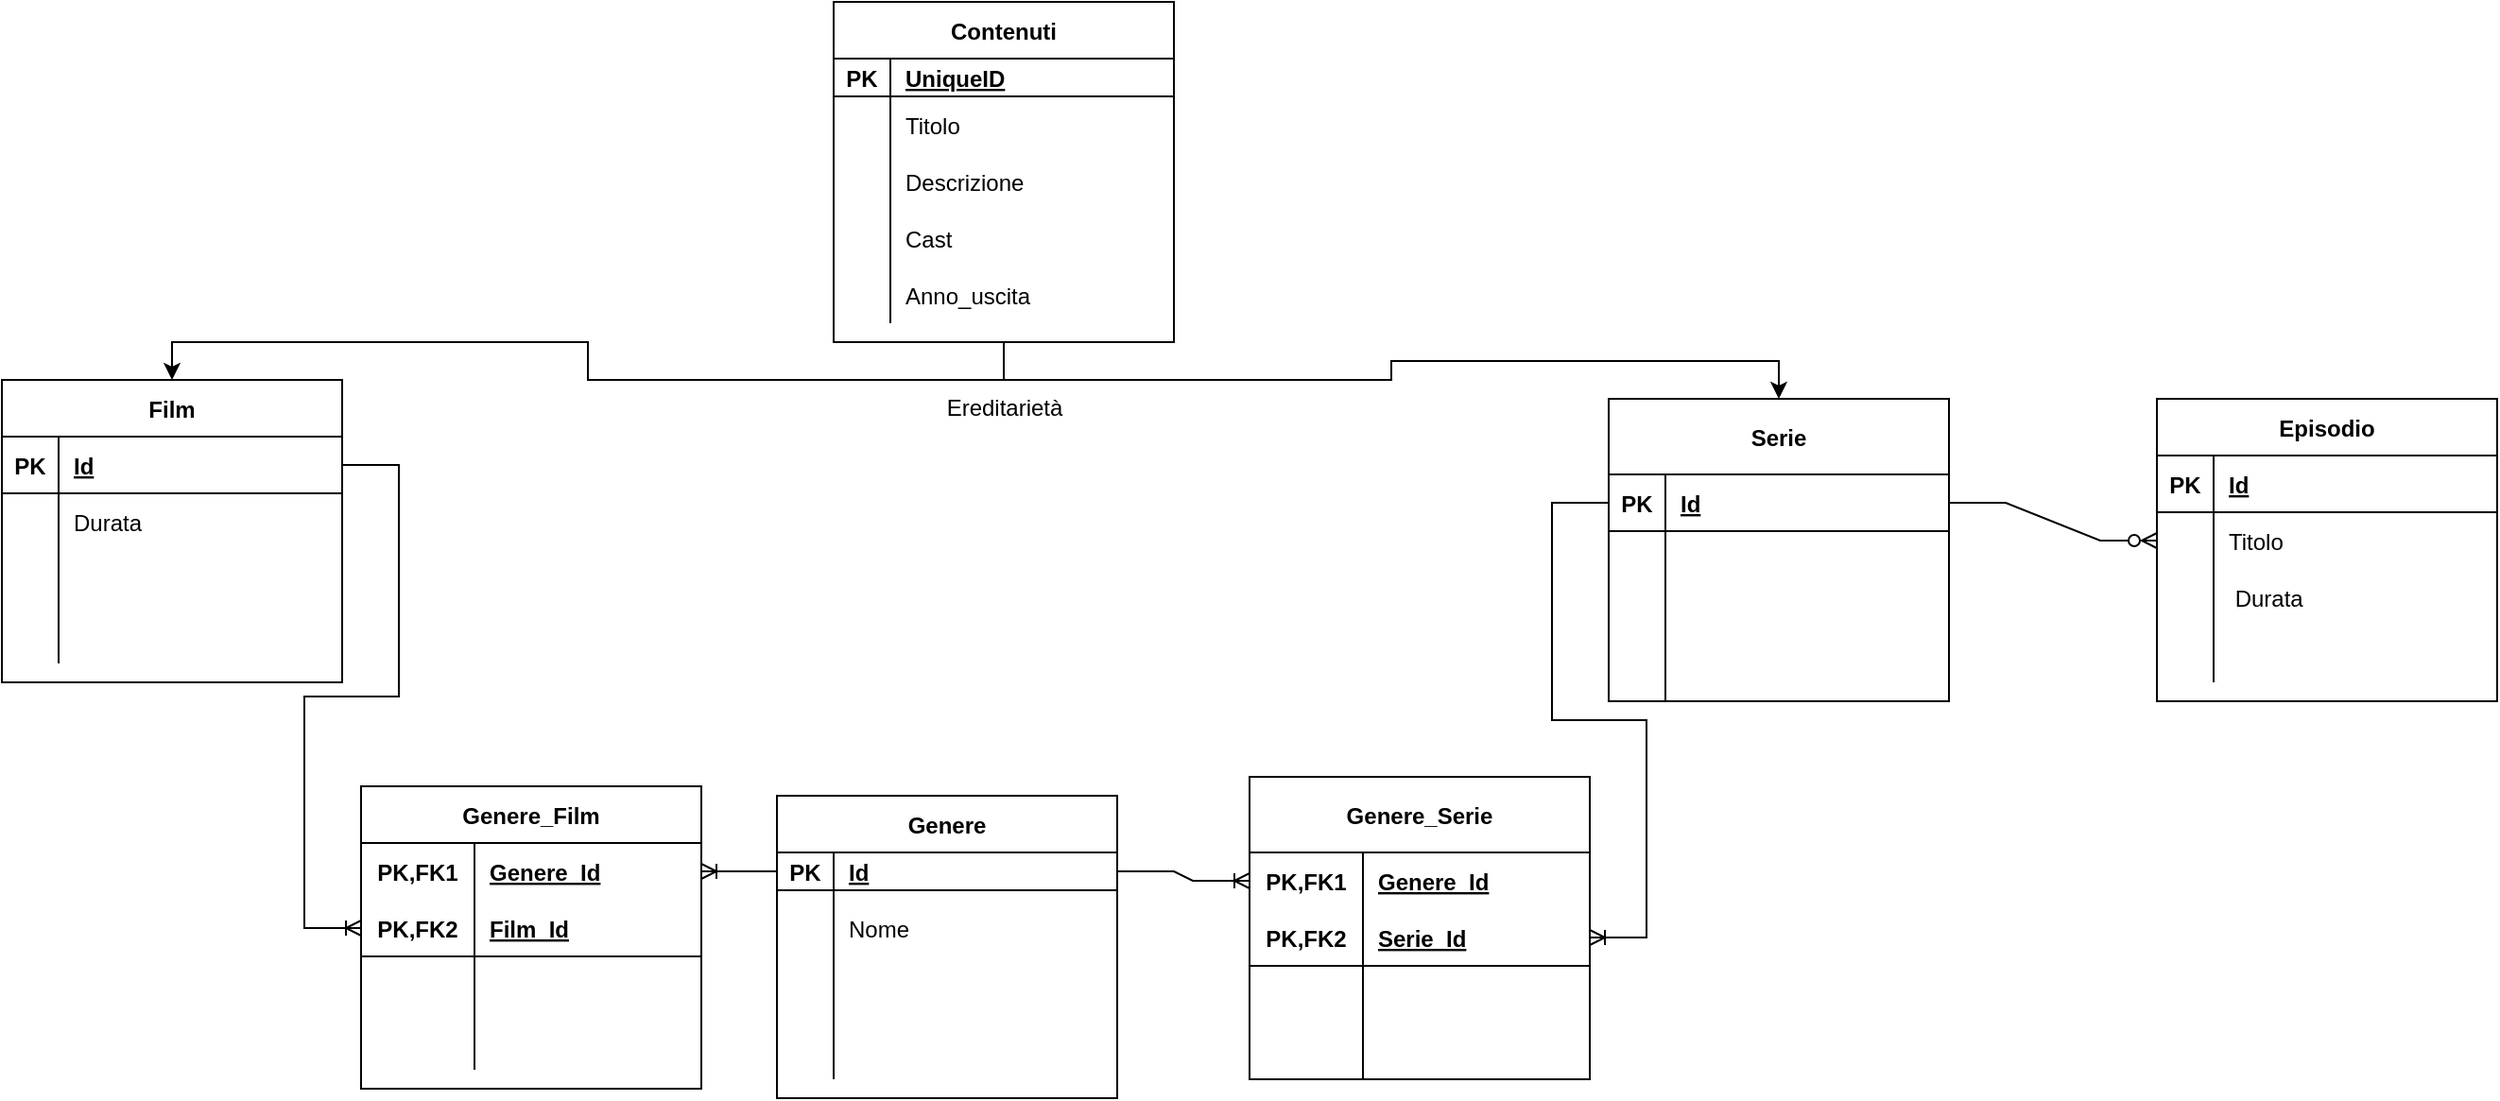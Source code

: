 <mxfile version="20.2.2" type="device"><diagram id="aQBiJ2Sm8svhBN93wrtI" name="Pagina-1"><mxGraphModel dx="2294" dy="796" grid="1" gridSize="10" guides="1" tooltips="1" connect="1" arrows="1" fold="1" page="1" pageScale="1" pageWidth="827" pageHeight="1169" math="0" shadow="0"><root><mxCell id="0"/><mxCell id="1" parent="0"/><mxCell id="qf43TFGxX3N0M-GqEvg_-2" value="Genere" style="shape=table;startSize=30;container=1;collapsible=1;childLayout=tableLayout;fixedRows=1;rowLines=0;fontStyle=1;align=center;resizeLast=1;" parent="1" vertex="1"><mxGeometry x="270" y="430" width="180" height="160" as="geometry"/></mxCell><mxCell id="qf43TFGxX3N0M-GqEvg_-3" value="" style="shape=tableRow;horizontal=0;startSize=0;swimlaneHead=0;swimlaneBody=0;fillColor=none;collapsible=0;dropTarget=0;points=[[0,0.5],[1,0.5]];portConstraint=eastwest;top=0;left=0;right=0;bottom=1;" parent="qf43TFGxX3N0M-GqEvg_-2" vertex="1"><mxGeometry y="30" width="180" height="20" as="geometry"/></mxCell><mxCell id="qf43TFGxX3N0M-GqEvg_-4" value="PK" style="shape=partialRectangle;connectable=0;fillColor=none;top=0;left=0;bottom=0;right=0;fontStyle=1;overflow=hidden;" parent="qf43TFGxX3N0M-GqEvg_-3" vertex="1"><mxGeometry width="30" height="20" as="geometry"><mxRectangle width="30" height="20" as="alternateBounds"/></mxGeometry></mxCell><mxCell id="qf43TFGxX3N0M-GqEvg_-5" value="Id" style="shape=partialRectangle;connectable=0;fillColor=none;top=0;left=0;bottom=0;right=0;align=left;spacingLeft=6;fontStyle=5;overflow=hidden;" parent="qf43TFGxX3N0M-GqEvg_-3" vertex="1"><mxGeometry x="30" width="150" height="20" as="geometry"><mxRectangle width="150" height="20" as="alternateBounds"/></mxGeometry></mxCell><mxCell id="qf43TFGxX3N0M-GqEvg_-6" value="" style="shape=tableRow;horizontal=0;startSize=0;swimlaneHead=0;swimlaneBody=0;fillColor=none;collapsible=0;dropTarget=0;points=[[0,0.5],[1,0.5]];portConstraint=eastwest;top=0;left=0;right=0;bottom=0;" parent="qf43TFGxX3N0M-GqEvg_-2" vertex="1"><mxGeometry y="50" width="180" height="40" as="geometry"/></mxCell><mxCell id="qf43TFGxX3N0M-GqEvg_-7" value="" style="shape=partialRectangle;connectable=0;fillColor=none;top=0;left=0;bottom=0;right=0;editable=1;overflow=hidden;" parent="qf43TFGxX3N0M-GqEvg_-6" vertex="1"><mxGeometry width="30" height="40" as="geometry"><mxRectangle width="30" height="40" as="alternateBounds"/></mxGeometry></mxCell><mxCell id="qf43TFGxX3N0M-GqEvg_-8" value="Nome" style="shape=partialRectangle;connectable=0;fillColor=none;top=0;left=0;bottom=0;right=0;align=left;spacingLeft=6;overflow=hidden;" parent="qf43TFGxX3N0M-GqEvg_-6" vertex="1"><mxGeometry x="30" width="150" height="40" as="geometry"><mxRectangle width="150" height="40" as="alternateBounds"/></mxGeometry></mxCell><mxCell id="qf43TFGxX3N0M-GqEvg_-9" value="" style="shape=tableRow;horizontal=0;startSize=0;swimlaneHead=0;swimlaneBody=0;fillColor=none;collapsible=0;dropTarget=0;points=[[0,0.5],[1,0.5]];portConstraint=eastwest;top=0;left=0;right=0;bottom=0;" parent="qf43TFGxX3N0M-GqEvg_-2" vertex="1"><mxGeometry y="90" width="180" height="30" as="geometry"/></mxCell><mxCell id="qf43TFGxX3N0M-GqEvg_-10" value="" style="shape=partialRectangle;connectable=0;fillColor=none;top=0;left=0;bottom=0;right=0;editable=1;overflow=hidden;" parent="qf43TFGxX3N0M-GqEvg_-9" vertex="1"><mxGeometry width="30" height="30" as="geometry"><mxRectangle width="30" height="30" as="alternateBounds"/></mxGeometry></mxCell><mxCell id="qf43TFGxX3N0M-GqEvg_-11" value="" style="shape=partialRectangle;connectable=0;fillColor=none;top=0;left=0;bottom=0;right=0;align=left;spacingLeft=6;overflow=hidden;" parent="qf43TFGxX3N0M-GqEvg_-9" vertex="1"><mxGeometry x="30" width="150" height="30" as="geometry"><mxRectangle width="150" height="30" as="alternateBounds"/></mxGeometry></mxCell><mxCell id="qf43TFGxX3N0M-GqEvg_-12" value="" style="shape=tableRow;horizontal=0;startSize=0;swimlaneHead=0;swimlaneBody=0;fillColor=none;collapsible=0;dropTarget=0;points=[[0,0.5],[1,0.5]];portConstraint=eastwest;top=0;left=0;right=0;bottom=0;" parent="qf43TFGxX3N0M-GqEvg_-2" vertex="1"><mxGeometry y="120" width="180" height="30" as="geometry"/></mxCell><mxCell id="qf43TFGxX3N0M-GqEvg_-13" value="" style="shape=partialRectangle;connectable=0;fillColor=none;top=0;left=0;bottom=0;right=0;editable=1;overflow=hidden;" parent="qf43TFGxX3N0M-GqEvg_-12" vertex="1"><mxGeometry width="30" height="30" as="geometry"><mxRectangle width="30" height="30" as="alternateBounds"/></mxGeometry></mxCell><mxCell id="qf43TFGxX3N0M-GqEvg_-14" value="" style="shape=partialRectangle;connectable=0;fillColor=none;top=0;left=0;bottom=0;right=0;align=left;spacingLeft=6;overflow=hidden;" parent="qf43TFGxX3N0M-GqEvg_-12" vertex="1"><mxGeometry x="30" width="150" height="30" as="geometry"><mxRectangle width="150" height="30" as="alternateBounds"/></mxGeometry></mxCell><mxCell id="qf43TFGxX3N0M-GqEvg_-68" style="edgeStyle=orthogonalEdgeStyle;rounded=0;orthogonalLoop=1;jettySize=auto;html=1;exitX=0.5;exitY=1;exitDx=0;exitDy=0;entryX=0.5;entryY=0;entryDx=0;entryDy=0;" parent="1" source="qf43TFGxX3N0M-GqEvg_-15" target="qf43TFGxX3N0M-GqEvg_-28" edge="1"><mxGeometry relative="1" as="geometry"/></mxCell><mxCell id="qf43TFGxX3N0M-GqEvg_-69" style="edgeStyle=orthogonalEdgeStyle;rounded=0;orthogonalLoop=1;jettySize=auto;html=1;exitX=0.5;exitY=1;exitDx=0;exitDy=0;entryX=0.5;entryY=0;entryDx=0;entryDy=0;" parent="1" source="qf43TFGxX3N0M-GqEvg_-15" target="qf43TFGxX3N0M-GqEvg_-41" edge="1"><mxGeometry relative="1" as="geometry"/></mxCell><mxCell id="qf43TFGxX3N0M-GqEvg_-15" value="Contenuti" style="shape=table;startSize=30;container=1;collapsible=1;childLayout=tableLayout;fixedRows=1;rowLines=0;fontStyle=1;align=center;resizeLast=1;" parent="1" vertex="1"><mxGeometry x="300" y="10" width="180" height="180" as="geometry"/></mxCell><mxCell id="qf43TFGxX3N0M-GqEvg_-16" value="" style="shape=tableRow;horizontal=0;startSize=0;swimlaneHead=0;swimlaneBody=0;fillColor=none;collapsible=0;dropTarget=0;points=[[0,0.5],[1,0.5]];portConstraint=eastwest;top=0;left=0;right=0;bottom=1;" parent="qf43TFGxX3N0M-GqEvg_-15" vertex="1"><mxGeometry y="30" width="180" height="20" as="geometry"/></mxCell><mxCell id="qf43TFGxX3N0M-GqEvg_-17" value="PK" style="shape=partialRectangle;connectable=0;fillColor=none;top=0;left=0;bottom=0;right=0;fontStyle=1;overflow=hidden;" parent="qf43TFGxX3N0M-GqEvg_-16" vertex="1"><mxGeometry width="30" height="20" as="geometry"><mxRectangle width="30" height="20" as="alternateBounds"/></mxGeometry></mxCell><mxCell id="qf43TFGxX3N0M-GqEvg_-18" value="UniqueID" style="shape=partialRectangle;connectable=0;fillColor=none;top=0;left=0;bottom=0;right=0;align=left;spacingLeft=6;fontStyle=5;overflow=hidden;" parent="qf43TFGxX3N0M-GqEvg_-16" vertex="1"><mxGeometry x="30" width="150" height="20" as="geometry"><mxRectangle width="150" height="20" as="alternateBounds"/></mxGeometry></mxCell><mxCell id="qf43TFGxX3N0M-GqEvg_-19" value="" style="shape=tableRow;horizontal=0;startSize=0;swimlaneHead=0;swimlaneBody=0;fillColor=none;collapsible=0;dropTarget=0;points=[[0,0.5],[1,0.5]];portConstraint=eastwest;top=0;left=0;right=0;bottom=0;" parent="qf43TFGxX3N0M-GqEvg_-15" vertex="1"><mxGeometry y="50" width="180" height="30" as="geometry"/></mxCell><mxCell id="qf43TFGxX3N0M-GqEvg_-20" value="" style="shape=partialRectangle;connectable=0;fillColor=none;top=0;left=0;bottom=0;right=0;editable=1;overflow=hidden;" parent="qf43TFGxX3N0M-GqEvg_-19" vertex="1"><mxGeometry width="30" height="30" as="geometry"><mxRectangle width="30" height="30" as="alternateBounds"/></mxGeometry></mxCell><mxCell id="qf43TFGxX3N0M-GqEvg_-21" value="Titolo" style="shape=partialRectangle;connectable=0;fillColor=none;top=0;left=0;bottom=0;right=0;align=left;spacingLeft=6;overflow=hidden;" parent="qf43TFGxX3N0M-GqEvg_-19" vertex="1"><mxGeometry x="30" width="150" height="30" as="geometry"><mxRectangle width="150" height="30" as="alternateBounds"/></mxGeometry></mxCell><mxCell id="qf43TFGxX3N0M-GqEvg_-22" value="" style="shape=tableRow;horizontal=0;startSize=0;swimlaneHead=0;swimlaneBody=0;fillColor=none;collapsible=0;dropTarget=0;points=[[0,0.5],[1,0.5]];portConstraint=eastwest;top=0;left=0;right=0;bottom=0;" parent="qf43TFGxX3N0M-GqEvg_-15" vertex="1"><mxGeometry y="80" width="180" height="30" as="geometry"/></mxCell><mxCell id="qf43TFGxX3N0M-GqEvg_-23" value="" style="shape=partialRectangle;connectable=0;fillColor=none;top=0;left=0;bottom=0;right=0;editable=1;overflow=hidden;" parent="qf43TFGxX3N0M-GqEvg_-22" vertex="1"><mxGeometry width="30" height="30" as="geometry"><mxRectangle width="30" height="30" as="alternateBounds"/></mxGeometry></mxCell><mxCell id="qf43TFGxX3N0M-GqEvg_-24" value="Descrizione" style="shape=partialRectangle;connectable=0;fillColor=none;top=0;left=0;bottom=0;right=0;align=left;spacingLeft=6;overflow=hidden;" parent="qf43TFGxX3N0M-GqEvg_-22" vertex="1"><mxGeometry x="30" width="150" height="30" as="geometry"><mxRectangle width="150" height="30" as="alternateBounds"/></mxGeometry></mxCell><mxCell id="qf43TFGxX3N0M-GqEvg_-25" value="" style="shape=tableRow;horizontal=0;startSize=0;swimlaneHead=0;swimlaneBody=0;fillColor=none;collapsible=0;dropTarget=0;points=[[0,0.5],[1,0.5]];portConstraint=eastwest;top=0;left=0;right=0;bottom=0;" parent="qf43TFGxX3N0M-GqEvg_-15" vertex="1"><mxGeometry y="110" width="180" height="30" as="geometry"/></mxCell><mxCell id="qf43TFGxX3N0M-GqEvg_-26" value="" style="shape=partialRectangle;connectable=0;fillColor=none;top=0;left=0;bottom=0;right=0;editable=1;overflow=hidden;" parent="qf43TFGxX3N0M-GqEvg_-25" vertex="1"><mxGeometry width="30" height="30" as="geometry"><mxRectangle width="30" height="30" as="alternateBounds"/></mxGeometry></mxCell><mxCell id="qf43TFGxX3N0M-GqEvg_-27" value="Cast" style="shape=partialRectangle;connectable=0;fillColor=none;top=0;left=0;bottom=0;right=0;align=left;spacingLeft=6;overflow=hidden;" parent="qf43TFGxX3N0M-GqEvg_-25" vertex="1"><mxGeometry x="30" width="150" height="30" as="geometry"><mxRectangle width="150" height="30" as="alternateBounds"/></mxGeometry></mxCell><mxCell id="O6ydMn7YeNJGf3N7HdKR-1" value="" style="shape=tableRow;horizontal=0;startSize=0;swimlaneHead=0;swimlaneBody=0;fillColor=none;collapsible=0;dropTarget=0;points=[[0,0.5],[1,0.5]];portConstraint=eastwest;top=0;left=0;right=0;bottom=0;" vertex="1" parent="qf43TFGxX3N0M-GqEvg_-15"><mxGeometry y="140" width="180" height="30" as="geometry"/></mxCell><mxCell id="O6ydMn7YeNJGf3N7HdKR-2" value="" style="shape=partialRectangle;connectable=0;fillColor=none;top=0;left=0;bottom=0;right=0;editable=1;overflow=hidden;" vertex="1" parent="O6ydMn7YeNJGf3N7HdKR-1"><mxGeometry width="30" height="30" as="geometry"><mxRectangle width="30" height="30" as="alternateBounds"/></mxGeometry></mxCell><mxCell id="O6ydMn7YeNJGf3N7HdKR-3" value="Anno_uscita" style="shape=partialRectangle;connectable=0;fillColor=none;top=0;left=0;bottom=0;right=0;align=left;spacingLeft=6;overflow=hidden;" vertex="1" parent="O6ydMn7YeNJGf3N7HdKR-1"><mxGeometry x="30" width="150" height="30" as="geometry"><mxRectangle width="150" height="30" as="alternateBounds"/></mxGeometry></mxCell><mxCell id="qf43TFGxX3N0M-GqEvg_-28" value="Film" style="shape=table;startSize=30;container=1;collapsible=1;childLayout=tableLayout;fixedRows=1;rowLines=0;fontStyle=1;align=center;resizeLast=1;" parent="1" vertex="1"><mxGeometry x="-140" y="210" width="180" height="160" as="geometry"/></mxCell><mxCell id="qf43TFGxX3N0M-GqEvg_-29" value="" style="shape=tableRow;horizontal=0;startSize=0;swimlaneHead=0;swimlaneBody=0;fillColor=none;collapsible=0;dropTarget=0;points=[[0,0.5],[1,0.5]];portConstraint=eastwest;top=0;left=0;right=0;bottom=1;" parent="qf43TFGxX3N0M-GqEvg_-28" vertex="1"><mxGeometry y="30" width="180" height="30" as="geometry"/></mxCell><mxCell id="qf43TFGxX3N0M-GqEvg_-30" value="PK" style="shape=partialRectangle;connectable=0;fillColor=none;top=0;left=0;bottom=0;right=0;fontStyle=1;overflow=hidden;" parent="qf43TFGxX3N0M-GqEvg_-29" vertex="1"><mxGeometry width="30" height="30" as="geometry"><mxRectangle width="30" height="30" as="alternateBounds"/></mxGeometry></mxCell><mxCell id="qf43TFGxX3N0M-GqEvg_-31" value="Id" style="shape=partialRectangle;connectable=0;fillColor=none;top=0;left=0;bottom=0;right=0;align=left;spacingLeft=6;fontStyle=5;overflow=hidden;" parent="qf43TFGxX3N0M-GqEvg_-29" vertex="1"><mxGeometry x="30" width="150" height="30" as="geometry"><mxRectangle width="150" height="30" as="alternateBounds"/></mxGeometry></mxCell><mxCell id="qf43TFGxX3N0M-GqEvg_-32" value="" style="shape=tableRow;horizontal=0;startSize=0;swimlaneHead=0;swimlaneBody=0;fillColor=none;collapsible=0;dropTarget=0;points=[[0,0.5],[1,0.5]];portConstraint=eastwest;top=0;left=0;right=0;bottom=0;" parent="qf43TFGxX3N0M-GqEvg_-28" vertex="1"><mxGeometry y="60" width="180" height="30" as="geometry"/></mxCell><mxCell id="qf43TFGxX3N0M-GqEvg_-33" value="" style="shape=partialRectangle;connectable=0;fillColor=none;top=0;left=0;bottom=0;right=0;editable=1;overflow=hidden;" parent="qf43TFGxX3N0M-GqEvg_-32" vertex="1"><mxGeometry width="30" height="30" as="geometry"><mxRectangle width="30" height="30" as="alternateBounds"/></mxGeometry></mxCell><mxCell id="qf43TFGxX3N0M-GqEvg_-34" value="Durata" style="shape=partialRectangle;connectable=0;fillColor=none;top=0;left=0;bottom=0;right=0;align=left;spacingLeft=6;overflow=hidden;" parent="qf43TFGxX3N0M-GqEvg_-32" vertex="1"><mxGeometry x="30" width="150" height="30" as="geometry"><mxRectangle width="150" height="30" as="alternateBounds"/></mxGeometry></mxCell><mxCell id="qf43TFGxX3N0M-GqEvg_-35" value="" style="shape=tableRow;horizontal=0;startSize=0;swimlaneHead=0;swimlaneBody=0;fillColor=none;collapsible=0;dropTarget=0;points=[[0,0.5],[1,0.5]];portConstraint=eastwest;top=0;left=0;right=0;bottom=0;" parent="qf43TFGxX3N0M-GqEvg_-28" vertex="1"><mxGeometry y="90" width="180" height="30" as="geometry"/></mxCell><mxCell id="qf43TFGxX3N0M-GqEvg_-36" value="" style="shape=partialRectangle;connectable=0;fillColor=none;top=0;left=0;bottom=0;right=0;editable=1;overflow=hidden;" parent="qf43TFGxX3N0M-GqEvg_-35" vertex="1"><mxGeometry width="30" height="30" as="geometry"><mxRectangle width="30" height="30" as="alternateBounds"/></mxGeometry></mxCell><mxCell id="qf43TFGxX3N0M-GqEvg_-37" value="" style="shape=partialRectangle;connectable=0;fillColor=none;top=0;left=0;bottom=0;right=0;align=left;spacingLeft=6;overflow=hidden;" parent="qf43TFGxX3N0M-GqEvg_-35" vertex="1"><mxGeometry x="30" width="150" height="30" as="geometry"><mxRectangle width="150" height="30" as="alternateBounds"/></mxGeometry></mxCell><mxCell id="qf43TFGxX3N0M-GqEvg_-38" value="" style="shape=tableRow;horizontal=0;startSize=0;swimlaneHead=0;swimlaneBody=0;fillColor=none;collapsible=0;dropTarget=0;points=[[0,0.5],[1,0.5]];portConstraint=eastwest;top=0;left=0;right=0;bottom=0;" parent="qf43TFGxX3N0M-GqEvg_-28" vertex="1"><mxGeometry y="120" width="180" height="30" as="geometry"/></mxCell><mxCell id="qf43TFGxX3N0M-GqEvg_-39" value="" style="shape=partialRectangle;connectable=0;fillColor=none;top=0;left=0;bottom=0;right=0;editable=1;overflow=hidden;" parent="qf43TFGxX3N0M-GqEvg_-38" vertex="1"><mxGeometry width="30" height="30" as="geometry"><mxRectangle width="30" height="30" as="alternateBounds"/></mxGeometry></mxCell><mxCell id="qf43TFGxX3N0M-GqEvg_-40" value="" style="shape=partialRectangle;connectable=0;fillColor=none;top=0;left=0;bottom=0;right=0;align=left;spacingLeft=6;overflow=hidden;" parent="qf43TFGxX3N0M-GqEvg_-38" vertex="1"><mxGeometry x="30" width="150" height="30" as="geometry"><mxRectangle width="150" height="30" as="alternateBounds"/></mxGeometry></mxCell><mxCell id="qf43TFGxX3N0M-GqEvg_-41" value="Serie" style="shape=table;startSize=40;container=1;collapsible=1;childLayout=tableLayout;fixedRows=1;rowLines=0;fontStyle=1;align=center;resizeLast=1;" parent="1" vertex="1"><mxGeometry x="710" y="220" width="180" height="160" as="geometry"/></mxCell><mxCell id="qf43TFGxX3N0M-GqEvg_-42" value="" style="shape=tableRow;horizontal=0;startSize=0;swimlaneHead=0;swimlaneBody=0;fillColor=none;collapsible=0;dropTarget=0;points=[[0,0.5],[1,0.5]];portConstraint=eastwest;top=0;left=0;right=0;bottom=1;" parent="qf43TFGxX3N0M-GqEvg_-41" vertex="1"><mxGeometry y="40" width="180" height="30" as="geometry"/></mxCell><mxCell id="qf43TFGxX3N0M-GqEvg_-43" value="PK" style="shape=partialRectangle;connectable=0;fillColor=none;top=0;left=0;bottom=0;right=0;fontStyle=1;overflow=hidden;" parent="qf43TFGxX3N0M-GqEvg_-42" vertex="1"><mxGeometry width="30" height="30" as="geometry"><mxRectangle width="30" height="30" as="alternateBounds"/></mxGeometry></mxCell><mxCell id="qf43TFGxX3N0M-GqEvg_-44" value="Id" style="shape=partialRectangle;connectable=0;fillColor=none;top=0;left=0;bottom=0;right=0;align=left;spacingLeft=6;fontStyle=5;overflow=hidden;" parent="qf43TFGxX3N0M-GqEvg_-42" vertex="1"><mxGeometry x="30" width="150" height="30" as="geometry"><mxRectangle width="150" height="30" as="alternateBounds"/></mxGeometry></mxCell><mxCell id="qf43TFGxX3N0M-GqEvg_-45" value="" style="shape=tableRow;horizontal=0;startSize=0;swimlaneHead=0;swimlaneBody=0;fillColor=none;collapsible=0;dropTarget=0;points=[[0,0.5],[1,0.5]];portConstraint=eastwest;top=0;left=0;right=0;bottom=0;" parent="qf43TFGxX3N0M-GqEvg_-41" vertex="1"><mxGeometry y="70" width="180" height="30" as="geometry"/></mxCell><mxCell id="qf43TFGxX3N0M-GqEvg_-46" value="" style="shape=partialRectangle;connectable=0;fillColor=none;top=0;left=0;bottom=0;right=0;editable=1;overflow=hidden;" parent="qf43TFGxX3N0M-GqEvg_-45" vertex="1"><mxGeometry width="30" height="30" as="geometry"><mxRectangle width="30" height="30" as="alternateBounds"/></mxGeometry></mxCell><mxCell id="qf43TFGxX3N0M-GqEvg_-47" value="" style="shape=partialRectangle;connectable=0;fillColor=none;top=0;left=0;bottom=0;right=0;align=left;spacingLeft=6;overflow=hidden;" parent="qf43TFGxX3N0M-GqEvg_-45" vertex="1"><mxGeometry x="30" width="150" height="30" as="geometry"><mxRectangle width="150" height="30" as="alternateBounds"/></mxGeometry></mxCell><mxCell id="qf43TFGxX3N0M-GqEvg_-48" value="" style="shape=tableRow;horizontal=0;startSize=0;swimlaneHead=0;swimlaneBody=0;fillColor=none;collapsible=0;dropTarget=0;points=[[0,0.5],[1,0.5]];portConstraint=eastwest;top=0;left=0;right=0;bottom=0;" parent="qf43TFGxX3N0M-GqEvg_-41" vertex="1"><mxGeometry y="100" width="180" height="30" as="geometry"/></mxCell><mxCell id="qf43TFGxX3N0M-GqEvg_-49" value="" style="shape=partialRectangle;connectable=0;fillColor=none;top=0;left=0;bottom=0;right=0;editable=1;overflow=hidden;" parent="qf43TFGxX3N0M-GqEvg_-48" vertex="1"><mxGeometry width="30" height="30" as="geometry"><mxRectangle width="30" height="30" as="alternateBounds"/></mxGeometry></mxCell><mxCell id="qf43TFGxX3N0M-GqEvg_-50" value="" style="shape=partialRectangle;connectable=0;fillColor=none;top=0;left=0;bottom=0;right=0;align=left;spacingLeft=6;overflow=hidden;" parent="qf43TFGxX3N0M-GqEvg_-48" vertex="1"><mxGeometry x="30" width="150" height="30" as="geometry"><mxRectangle width="150" height="30" as="alternateBounds"/></mxGeometry></mxCell><mxCell id="qf43TFGxX3N0M-GqEvg_-51" value="" style="shape=tableRow;horizontal=0;startSize=0;swimlaneHead=0;swimlaneBody=0;fillColor=none;collapsible=0;dropTarget=0;points=[[0,0.5],[1,0.5]];portConstraint=eastwest;top=0;left=0;right=0;bottom=0;" parent="qf43TFGxX3N0M-GqEvg_-41" vertex="1"><mxGeometry y="130" width="180" height="30" as="geometry"/></mxCell><mxCell id="qf43TFGxX3N0M-GqEvg_-52" value="" style="shape=partialRectangle;connectable=0;fillColor=none;top=0;left=0;bottom=0;right=0;editable=1;overflow=hidden;" parent="qf43TFGxX3N0M-GqEvg_-51" vertex="1"><mxGeometry width="30" height="30" as="geometry"><mxRectangle width="30" height="30" as="alternateBounds"/></mxGeometry></mxCell><mxCell id="qf43TFGxX3N0M-GqEvg_-53" value="" style="shape=partialRectangle;connectable=0;fillColor=none;top=0;left=0;bottom=0;right=0;align=left;spacingLeft=6;overflow=hidden;" parent="qf43TFGxX3N0M-GqEvg_-51" vertex="1"><mxGeometry x="30" width="150" height="30" as="geometry"><mxRectangle width="150" height="30" as="alternateBounds"/></mxGeometry></mxCell><mxCell id="qf43TFGxX3N0M-GqEvg_-54" value="Episodio" style="shape=table;startSize=30;container=1;collapsible=1;childLayout=tableLayout;fixedRows=1;rowLines=0;fontStyle=1;align=center;resizeLast=1;" parent="1" vertex="1"><mxGeometry x="1000" y="220" width="180" height="160" as="geometry"/></mxCell><mxCell id="qf43TFGxX3N0M-GqEvg_-55" value="" style="shape=tableRow;horizontal=0;startSize=0;swimlaneHead=0;swimlaneBody=0;fillColor=none;collapsible=0;dropTarget=0;points=[[0,0.5],[1,0.5]];portConstraint=eastwest;top=0;left=0;right=0;bottom=1;" parent="qf43TFGxX3N0M-GqEvg_-54" vertex="1"><mxGeometry y="30" width="180" height="30" as="geometry"/></mxCell><mxCell id="qf43TFGxX3N0M-GqEvg_-56" value="PK" style="shape=partialRectangle;connectable=0;fillColor=none;top=0;left=0;bottom=0;right=0;fontStyle=1;overflow=hidden;" parent="qf43TFGxX3N0M-GqEvg_-55" vertex="1"><mxGeometry width="30" height="30" as="geometry"><mxRectangle width="30" height="30" as="alternateBounds"/></mxGeometry></mxCell><mxCell id="qf43TFGxX3N0M-GqEvg_-57" value="Id" style="shape=partialRectangle;connectable=0;fillColor=none;top=0;left=0;bottom=0;right=0;align=left;spacingLeft=6;fontStyle=5;overflow=hidden;" parent="qf43TFGxX3N0M-GqEvg_-55" vertex="1"><mxGeometry x="30" width="150" height="30" as="geometry"><mxRectangle width="150" height="30" as="alternateBounds"/></mxGeometry></mxCell><mxCell id="qf43TFGxX3N0M-GqEvg_-58" value="" style="shape=tableRow;horizontal=0;startSize=0;swimlaneHead=0;swimlaneBody=0;fillColor=none;collapsible=0;dropTarget=0;points=[[0,0.5],[1,0.5]];portConstraint=eastwest;top=0;left=0;right=0;bottom=0;" parent="qf43TFGxX3N0M-GqEvg_-54" vertex="1"><mxGeometry y="60" width="180" height="30" as="geometry"/></mxCell><mxCell id="qf43TFGxX3N0M-GqEvg_-59" value="" style="shape=partialRectangle;connectable=0;fillColor=none;top=0;left=0;bottom=0;right=0;editable=1;overflow=hidden;" parent="qf43TFGxX3N0M-GqEvg_-58" vertex="1"><mxGeometry width="30" height="30" as="geometry"><mxRectangle width="30" height="30" as="alternateBounds"/></mxGeometry></mxCell><mxCell id="qf43TFGxX3N0M-GqEvg_-60" value="Titolo" style="shape=partialRectangle;connectable=0;fillColor=none;top=0;left=0;bottom=0;right=0;align=left;spacingLeft=6;overflow=hidden;" parent="qf43TFGxX3N0M-GqEvg_-58" vertex="1"><mxGeometry x="30" width="150" height="30" as="geometry"><mxRectangle width="150" height="30" as="alternateBounds"/></mxGeometry></mxCell><mxCell id="qf43TFGxX3N0M-GqEvg_-61" value="" style="shape=tableRow;horizontal=0;startSize=0;swimlaneHead=0;swimlaneBody=0;fillColor=none;collapsible=0;dropTarget=0;points=[[0,0.5],[1,0.5]];portConstraint=eastwest;top=0;left=0;right=0;bottom=0;" parent="qf43TFGxX3N0M-GqEvg_-54" vertex="1"><mxGeometry y="90" width="180" height="30" as="geometry"/></mxCell><mxCell id="qf43TFGxX3N0M-GqEvg_-62" value="" style="shape=partialRectangle;connectable=0;fillColor=none;top=0;left=0;bottom=0;right=0;editable=1;overflow=hidden;" parent="qf43TFGxX3N0M-GqEvg_-61" vertex="1"><mxGeometry width="30" height="30" as="geometry"><mxRectangle width="30" height="30" as="alternateBounds"/></mxGeometry></mxCell><mxCell id="qf43TFGxX3N0M-GqEvg_-63" value=" Durata" style="shape=partialRectangle;connectable=0;fillColor=none;top=0;left=0;bottom=0;right=0;align=left;spacingLeft=6;overflow=hidden;" parent="qf43TFGxX3N0M-GqEvg_-61" vertex="1"><mxGeometry x="30" width="150" height="30" as="geometry"><mxRectangle width="150" height="30" as="alternateBounds"/></mxGeometry></mxCell><mxCell id="qf43TFGxX3N0M-GqEvg_-64" value="" style="shape=tableRow;horizontal=0;startSize=0;swimlaneHead=0;swimlaneBody=0;fillColor=none;collapsible=0;dropTarget=0;points=[[0,0.5],[1,0.5]];portConstraint=eastwest;top=0;left=0;right=0;bottom=0;" parent="qf43TFGxX3N0M-GqEvg_-54" vertex="1"><mxGeometry y="120" width="180" height="30" as="geometry"/></mxCell><mxCell id="qf43TFGxX3N0M-GqEvg_-65" value="" style="shape=partialRectangle;connectable=0;fillColor=none;top=0;left=0;bottom=0;right=0;editable=1;overflow=hidden;" parent="qf43TFGxX3N0M-GqEvg_-64" vertex="1"><mxGeometry width="30" height="30" as="geometry"><mxRectangle width="30" height="30" as="alternateBounds"/></mxGeometry></mxCell><mxCell id="qf43TFGxX3N0M-GqEvg_-66" value="" style="shape=partialRectangle;connectable=0;fillColor=none;top=0;left=0;bottom=0;right=0;align=left;spacingLeft=6;overflow=hidden;" parent="qf43TFGxX3N0M-GqEvg_-64" vertex="1"><mxGeometry x="30" width="150" height="30" as="geometry"><mxRectangle width="150" height="30" as="alternateBounds"/></mxGeometry></mxCell><mxCell id="qf43TFGxX3N0M-GqEvg_-70" value="" style="edgeStyle=entityRelationEdgeStyle;fontSize=12;html=1;endArrow=ERzeroToMany;endFill=1;rounded=0;exitX=1;exitY=0.5;exitDx=0;exitDy=0;entryX=0;entryY=0.5;entryDx=0;entryDy=0;" parent="1" source="qf43TFGxX3N0M-GqEvg_-42" target="qf43TFGxX3N0M-GqEvg_-58" edge="1"><mxGeometry width="100" height="100" relative="1" as="geometry"><mxPoint x="640" y="530" as="sourcePoint"/><mxPoint x="740" y="430" as="targetPoint"/></mxGeometry></mxCell><mxCell id="qf43TFGxX3N0M-GqEvg_-84" value="Genere_Film" style="shape=table;startSize=30;container=1;collapsible=1;childLayout=tableLayout;fixedRows=1;rowLines=0;fontStyle=1;align=center;resizeLast=1;" parent="1" vertex="1"><mxGeometry x="50" y="425" width="180" height="160" as="geometry"/></mxCell><mxCell id="qf43TFGxX3N0M-GqEvg_-85" value="" style="shape=tableRow;horizontal=0;startSize=0;swimlaneHead=0;swimlaneBody=0;fillColor=none;collapsible=0;dropTarget=0;points=[[0,0.5],[1,0.5]];portConstraint=eastwest;top=0;left=0;right=0;bottom=0;" parent="qf43TFGxX3N0M-GqEvg_-84" vertex="1"><mxGeometry y="30" width="180" height="30" as="geometry"/></mxCell><mxCell id="qf43TFGxX3N0M-GqEvg_-86" value="PK,FK1" style="shape=partialRectangle;connectable=0;fillColor=none;top=0;left=0;bottom=0;right=0;fontStyle=1;overflow=hidden;" parent="qf43TFGxX3N0M-GqEvg_-85" vertex="1"><mxGeometry width="60" height="30" as="geometry"><mxRectangle width="60" height="30" as="alternateBounds"/></mxGeometry></mxCell><mxCell id="qf43TFGxX3N0M-GqEvg_-87" value="Genere_Id" style="shape=partialRectangle;connectable=0;fillColor=none;top=0;left=0;bottom=0;right=0;align=left;spacingLeft=6;fontStyle=5;overflow=hidden;" parent="qf43TFGxX3N0M-GqEvg_-85" vertex="1"><mxGeometry x="60" width="120" height="30" as="geometry"><mxRectangle width="120" height="30" as="alternateBounds"/></mxGeometry></mxCell><mxCell id="qf43TFGxX3N0M-GqEvg_-88" value="" style="shape=tableRow;horizontal=0;startSize=0;swimlaneHead=0;swimlaneBody=0;fillColor=none;collapsible=0;dropTarget=0;points=[[0,0.5],[1,0.5]];portConstraint=eastwest;top=0;left=0;right=0;bottom=1;" parent="qf43TFGxX3N0M-GqEvg_-84" vertex="1"><mxGeometry y="60" width="180" height="30" as="geometry"/></mxCell><mxCell id="qf43TFGxX3N0M-GqEvg_-89" value="PK,FK2" style="shape=partialRectangle;connectable=0;fillColor=none;top=0;left=0;bottom=0;right=0;fontStyle=1;overflow=hidden;" parent="qf43TFGxX3N0M-GqEvg_-88" vertex="1"><mxGeometry width="60" height="30" as="geometry"><mxRectangle width="60" height="30" as="alternateBounds"/></mxGeometry></mxCell><mxCell id="qf43TFGxX3N0M-GqEvg_-90" value="Film_Id" style="shape=partialRectangle;connectable=0;fillColor=none;top=0;left=0;bottom=0;right=0;align=left;spacingLeft=6;fontStyle=5;overflow=hidden;" parent="qf43TFGxX3N0M-GqEvg_-88" vertex="1"><mxGeometry x="60" width="120" height="30" as="geometry"><mxRectangle width="120" height="30" as="alternateBounds"/></mxGeometry></mxCell><mxCell id="qf43TFGxX3N0M-GqEvg_-91" value="" style="shape=tableRow;horizontal=0;startSize=0;swimlaneHead=0;swimlaneBody=0;fillColor=none;collapsible=0;dropTarget=0;points=[[0,0.5],[1,0.5]];portConstraint=eastwest;top=0;left=0;right=0;bottom=0;" parent="qf43TFGxX3N0M-GqEvg_-84" vertex="1"><mxGeometry y="90" width="180" height="30" as="geometry"/></mxCell><mxCell id="qf43TFGxX3N0M-GqEvg_-92" value="" style="shape=partialRectangle;connectable=0;fillColor=none;top=0;left=0;bottom=0;right=0;editable=1;overflow=hidden;" parent="qf43TFGxX3N0M-GqEvg_-91" vertex="1"><mxGeometry width="60" height="30" as="geometry"><mxRectangle width="60" height="30" as="alternateBounds"/></mxGeometry></mxCell><mxCell id="qf43TFGxX3N0M-GqEvg_-93" value="" style="shape=partialRectangle;connectable=0;fillColor=none;top=0;left=0;bottom=0;right=0;align=left;spacingLeft=6;overflow=hidden;" parent="qf43TFGxX3N0M-GqEvg_-91" vertex="1"><mxGeometry x="60" width="120" height="30" as="geometry"><mxRectangle width="120" height="30" as="alternateBounds"/></mxGeometry></mxCell><mxCell id="qf43TFGxX3N0M-GqEvg_-94" value="" style="shape=tableRow;horizontal=0;startSize=0;swimlaneHead=0;swimlaneBody=0;fillColor=none;collapsible=0;dropTarget=0;points=[[0,0.5],[1,0.5]];portConstraint=eastwest;top=0;left=0;right=0;bottom=0;" parent="qf43TFGxX3N0M-GqEvg_-84" vertex="1"><mxGeometry y="120" width="180" height="30" as="geometry"/></mxCell><mxCell id="qf43TFGxX3N0M-GqEvg_-95" value="" style="shape=partialRectangle;connectable=0;fillColor=none;top=0;left=0;bottom=0;right=0;editable=1;overflow=hidden;" parent="qf43TFGxX3N0M-GqEvg_-94" vertex="1"><mxGeometry width="60" height="30" as="geometry"><mxRectangle width="60" height="30" as="alternateBounds"/></mxGeometry></mxCell><mxCell id="qf43TFGxX3N0M-GqEvg_-96" value="" style="shape=partialRectangle;connectable=0;fillColor=none;top=0;left=0;bottom=0;right=0;align=left;spacingLeft=6;overflow=hidden;" parent="qf43TFGxX3N0M-GqEvg_-94" vertex="1"><mxGeometry x="60" width="120" height="30" as="geometry"><mxRectangle width="120" height="30" as="alternateBounds"/></mxGeometry></mxCell><mxCell id="qf43TFGxX3N0M-GqEvg_-97" value="Ereditarietà" style="text;html=1;align=center;verticalAlign=middle;resizable=0;points=[];autosize=1;strokeColor=none;fillColor=none;" parent="1" vertex="1"><mxGeometry x="350" y="210" width="80" height="30" as="geometry"/></mxCell><mxCell id="qf43TFGxX3N0M-GqEvg_-98" value="Genere_Serie" style="shape=table;startSize=40;container=1;collapsible=1;childLayout=tableLayout;fixedRows=1;rowLines=0;fontStyle=1;align=center;resizeLast=1;" parent="1" vertex="1"><mxGeometry x="520" y="420" width="180" height="160" as="geometry"/></mxCell><mxCell id="qf43TFGxX3N0M-GqEvg_-99" value="" style="shape=tableRow;horizontal=0;startSize=0;swimlaneHead=0;swimlaneBody=0;fillColor=none;collapsible=0;dropTarget=0;points=[[0,0.5],[1,0.5]];portConstraint=eastwest;top=0;left=0;right=0;bottom=0;" parent="qf43TFGxX3N0M-GqEvg_-98" vertex="1"><mxGeometry y="40" width="180" height="30" as="geometry"/></mxCell><mxCell id="qf43TFGxX3N0M-GqEvg_-100" value="PK,FK1" style="shape=partialRectangle;connectable=0;fillColor=none;top=0;left=0;bottom=0;right=0;fontStyle=1;overflow=hidden;" parent="qf43TFGxX3N0M-GqEvg_-99" vertex="1"><mxGeometry width="60" height="30" as="geometry"><mxRectangle width="60" height="30" as="alternateBounds"/></mxGeometry></mxCell><mxCell id="qf43TFGxX3N0M-GqEvg_-101" value="Genere_Id" style="shape=partialRectangle;connectable=0;fillColor=none;top=0;left=0;bottom=0;right=0;align=left;spacingLeft=6;fontStyle=5;overflow=hidden;" parent="qf43TFGxX3N0M-GqEvg_-99" vertex="1"><mxGeometry x="60" width="120" height="30" as="geometry"><mxRectangle width="120" height="30" as="alternateBounds"/></mxGeometry></mxCell><mxCell id="qf43TFGxX3N0M-GqEvg_-102" value="" style="shape=tableRow;horizontal=0;startSize=0;swimlaneHead=0;swimlaneBody=0;fillColor=none;collapsible=0;dropTarget=0;points=[[0,0.5],[1,0.5]];portConstraint=eastwest;top=0;left=0;right=0;bottom=1;" parent="qf43TFGxX3N0M-GqEvg_-98" vertex="1"><mxGeometry y="70" width="180" height="30" as="geometry"/></mxCell><mxCell id="qf43TFGxX3N0M-GqEvg_-103" value="PK,FK2" style="shape=partialRectangle;connectable=0;fillColor=none;top=0;left=0;bottom=0;right=0;fontStyle=1;overflow=hidden;" parent="qf43TFGxX3N0M-GqEvg_-102" vertex="1"><mxGeometry width="60" height="30" as="geometry"><mxRectangle width="60" height="30" as="alternateBounds"/></mxGeometry></mxCell><mxCell id="qf43TFGxX3N0M-GqEvg_-104" value="Serie_Id" style="shape=partialRectangle;connectable=0;fillColor=none;top=0;left=0;bottom=0;right=0;align=left;spacingLeft=6;fontStyle=5;overflow=hidden;" parent="qf43TFGxX3N0M-GqEvg_-102" vertex="1"><mxGeometry x="60" width="120" height="30" as="geometry"><mxRectangle width="120" height="30" as="alternateBounds"/></mxGeometry></mxCell><mxCell id="qf43TFGxX3N0M-GqEvg_-105" value="" style="shape=tableRow;horizontal=0;startSize=0;swimlaneHead=0;swimlaneBody=0;fillColor=none;collapsible=0;dropTarget=0;points=[[0,0.5],[1,0.5]];portConstraint=eastwest;top=0;left=0;right=0;bottom=0;" parent="qf43TFGxX3N0M-GqEvg_-98" vertex="1"><mxGeometry y="100" width="180" height="30" as="geometry"/></mxCell><mxCell id="qf43TFGxX3N0M-GqEvg_-106" value="" style="shape=partialRectangle;connectable=0;fillColor=none;top=0;left=0;bottom=0;right=0;editable=1;overflow=hidden;" parent="qf43TFGxX3N0M-GqEvg_-105" vertex="1"><mxGeometry width="60" height="30" as="geometry"><mxRectangle width="60" height="30" as="alternateBounds"/></mxGeometry></mxCell><mxCell id="qf43TFGxX3N0M-GqEvg_-107" value="" style="shape=partialRectangle;connectable=0;fillColor=none;top=0;left=0;bottom=0;right=0;align=left;spacingLeft=6;overflow=hidden;" parent="qf43TFGxX3N0M-GqEvg_-105" vertex="1"><mxGeometry x="60" width="120" height="30" as="geometry"><mxRectangle width="120" height="30" as="alternateBounds"/></mxGeometry></mxCell><mxCell id="qf43TFGxX3N0M-GqEvg_-108" value="" style="shape=tableRow;horizontal=0;startSize=0;swimlaneHead=0;swimlaneBody=0;fillColor=none;collapsible=0;dropTarget=0;points=[[0,0.5],[1,0.5]];portConstraint=eastwest;top=0;left=0;right=0;bottom=0;" parent="qf43TFGxX3N0M-GqEvg_-98" vertex="1"><mxGeometry y="130" width="180" height="30" as="geometry"/></mxCell><mxCell id="qf43TFGxX3N0M-GqEvg_-109" value="" style="shape=partialRectangle;connectable=0;fillColor=none;top=0;left=0;bottom=0;right=0;editable=1;overflow=hidden;" parent="qf43TFGxX3N0M-GqEvg_-108" vertex="1"><mxGeometry width="60" height="30" as="geometry"><mxRectangle width="60" height="30" as="alternateBounds"/></mxGeometry></mxCell><mxCell id="qf43TFGxX3N0M-GqEvg_-110" value="" style="shape=partialRectangle;connectable=0;fillColor=none;top=0;left=0;bottom=0;right=0;align=left;spacingLeft=6;overflow=hidden;" parent="qf43TFGxX3N0M-GqEvg_-108" vertex="1"><mxGeometry x="60" width="120" height="30" as="geometry"><mxRectangle width="120" height="30" as="alternateBounds"/></mxGeometry></mxCell><mxCell id="qf43TFGxX3N0M-GqEvg_-111" value="" style="edgeStyle=entityRelationEdgeStyle;fontSize=12;html=1;endArrow=ERoneToMany;rounded=0;entryX=1;entryY=0.5;entryDx=0;entryDy=0;exitX=0;exitY=0.5;exitDx=0;exitDy=0;" parent="1" source="qf43TFGxX3N0M-GqEvg_-3" target="qf43TFGxX3N0M-GqEvg_-85" edge="1"><mxGeometry width="100" height="100" relative="1" as="geometry"><mxPoint x="160" y="720" as="sourcePoint"/><mxPoint x="450" y="680" as="targetPoint"/></mxGeometry></mxCell><mxCell id="qf43TFGxX3N0M-GqEvg_-116" value="" style="edgeStyle=entityRelationEdgeStyle;fontSize=12;html=1;endArrow=ERoneToMany;rounded=0;exitX=1;exitY=0.5;exitDx=0;exitDy=0;entryX=0;entryY=0.5;entryDx=0;entryDy=0;" parent="1" source="qf43TFGxX3N0M-GqEvg_-29" target="qf43TFGxX3N0M-GqEvg_-88" edge="1"><mxGeometry width="100" height="100" relative="1" as="geometry"><mxPoint x="140" y="560" as="sourcePoint"/><mxPoint x="240" y="460" as="targetPoint"/></mxGeometry></mxCell><mxCell id="qf43TFGxX3N0M-GqEvg_-118" value="" style="edgeStyle=entityRelationEdgeStyle;fontSize=12;html=1;endArrow=ERoneToMany;rounded=0;exitX=0;exitY=0.5;exitDx=0;exitDy=0;entryX=1;entryY=0.5;entryDx=0;entryDy=0;" parent="1" source="qf43TFGxX3N0M-GqEvg_-42" target="qf43TFGxX3N0M-GqEvg_-102" edge="1"><mxGeometry width="100" height="100" relative="1" as="geometry"><mxPoint x="360" y="560" as="sourcePoint"/><mxPoint x="460" y="460" as="targetPoint"/></mxGeometry></mxCell><mxCell id="qf43TFGxX3N0M-GqEvg_-119" value="" style="edgeStyle=entityRelationEdgeStyle;fontSize=12;html=1;endArrow=ERoneToMany;rounded=0;entryX=0;entryY=0.5;entryDx=0;entryDy=0;exitX=1;exitY=0.5;exitDx=0;exitDy=0;" parent="1" source="qf43TFGxX3N0M-GqEvg_-3" target="qf43TFGxX3N0M-GqEvg_-99" edge="1"><mxGeometry width="100" height="100" relative="1" as="geometry"><mxPoint x="360" y="560" as="sourcePoint"/><mxPoint x="460" y="460" as="targetPoint"/></mxGeometry></mxCell></root></mxGraphModel></diagram></mxfile>